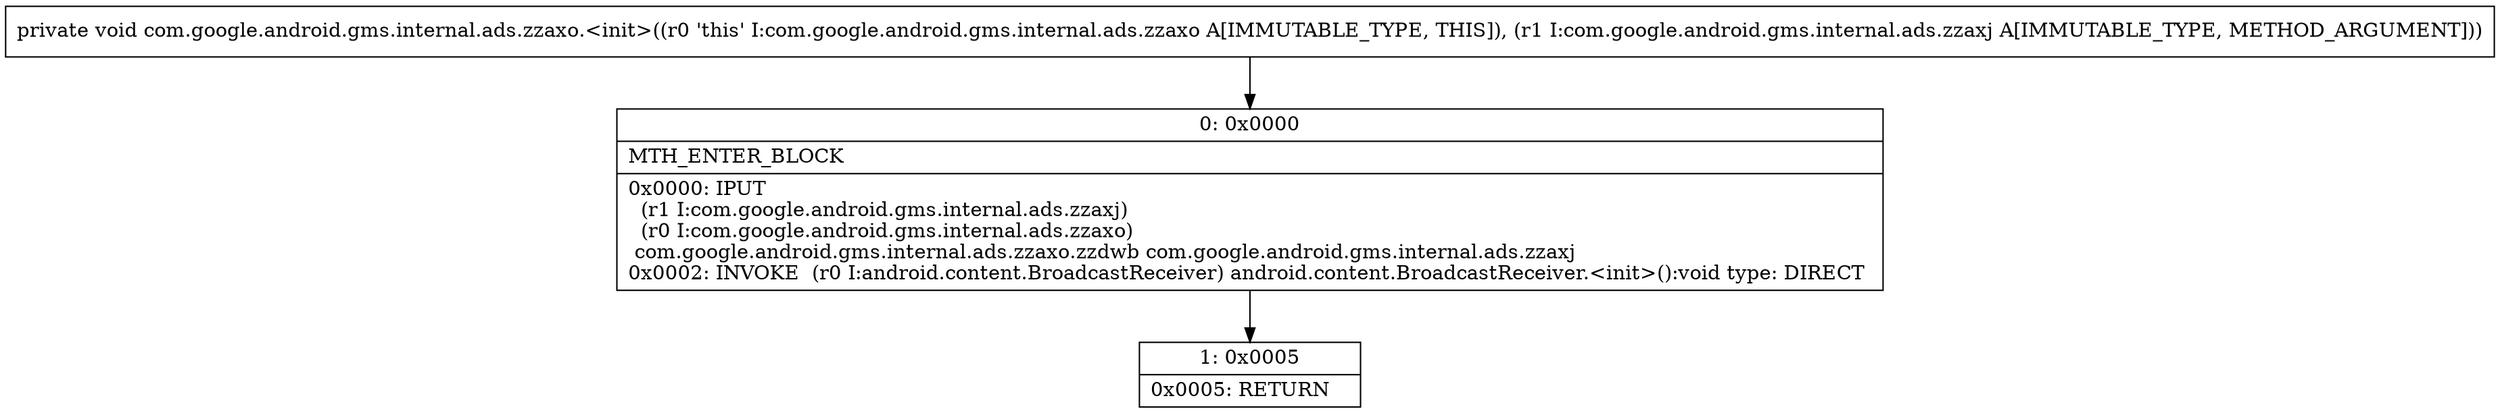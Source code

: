 digraph "CFG forcom.google.android.gms.internal.ads.zzaxo.\<init\>(Lcom\/google\/android\/gms\/internal\/ads\/zzaxj;)V" {
Node_0 [shape=record,label="{0\:\ 0x0000|MTH_ENTER_BLOCK\l|0x0000: IPUT  \l  (r1 I:com.google.android.gms.internal.ads.zzaxj)\l  (r0 I:com.google.android.gms.internal.ads.zzaxo)\l com.google.android.gms.internal.ads.zzaxo.zzdwb com.google.android.gms.internal.ads.zzaxj \l0x0002: INVOKE  (r0 I:android.content.BroadcastReceiver) android.content.BroadcastReceiver.\<init\>():void type: DIRECT \l}"];
Node_1 [shape=record,label="{1\:\ 0x0005|0x0005: RETURN   \l}"];
MethodNode[shape=record,label="{private void com.google.android.gms.internal.ads.zzaxo.\<init\>((r0 'this' I:com.google.android.gms.internal.ads.zzaxo A[IMMUTABLE_TYPE, THIS]), (r1 I:com.google.android.gms.internal.ads.zzaxj A[IMMUTABLE_TYPE, METHOD_ARGUMENT])) }"];
MethodNode -> Node_0;
Node_0 -> Node_1;
}


